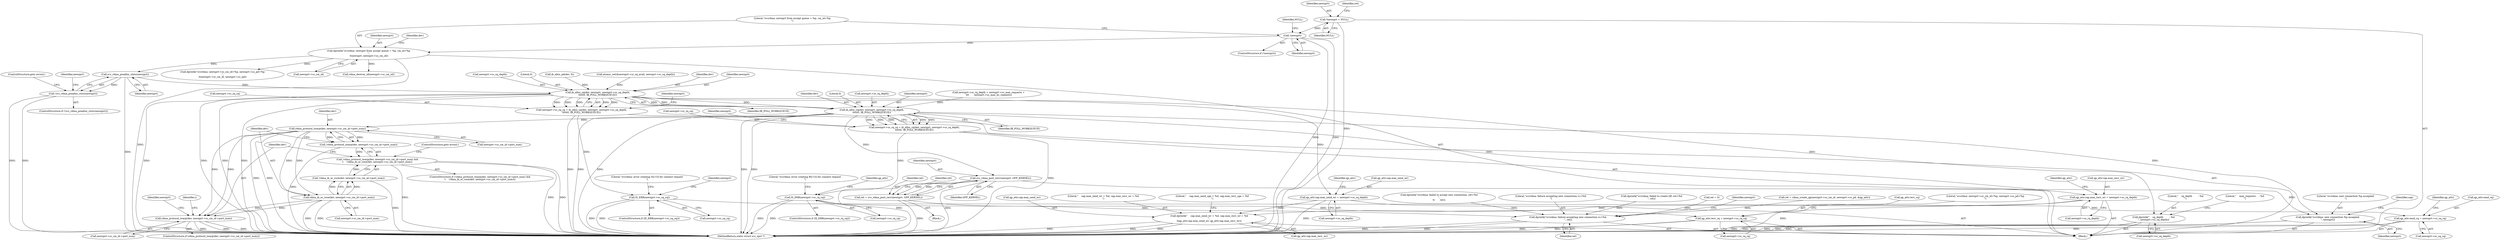 digraph "0_linux_c70422f760c120480fee4de6c38804c72aa26bc1_44@API" {
"1000292" [label="(Call,svc_rdma_prealloc_ctxts(newxprt))"];
"1000178" [label="(Call,dprintk(\"svcrdma: newxprt from accept queue = %p, cm_id=%p\n\",\n \t\tnewxprt, newxprt->sc_cm_id))"];
"1000174" [label="(Call,!newxprt)"];
"1000116" [label="(Call,*newxprt = NULL)"];
"1000291" [label="(Call,!svc_rdma_prealloc_ctxts(newxprt))"];
"1000339" [label="(Call,ib_alloc_cq(dev, newxprt, newxprt->sc_sq_depth,\n\t\t\t\t\t0, IB_POLL_WORKQUEUE))"];
"1000335" [label="(Call,newxprt->sc_sq_cq = ib_alloc_cq(dev, newxprt, newxprt->sc_sq_depth,\n\t\t\t\t\t0, IB_POLL_WORKQUEUE))"];
"1000348" [label="(Call,IS_ERR(newxprt->sc_sq_cq))"];
"1000460" [label="(Call,qp_attr.send_cq = newxprt->sc_sq_cq)"];
"1000360" [label="(Call,ib_alloc_cq(dev, newxprt, newxprt->sc_rq_depth,\n\t\t\t\t\t0, IB_POLL_WORKQUEUE))"];
"1000356" [label="(Call,newxprt->sc_rq_cq = ib_alloc_cq(dev, newxprt, newxprt->sc_rq_depth,\n\t\t\t\t\t0, IB_POLL_WORKQUEUE))"];
"1000369" [label="(Call,IS_ERR(newxprt->sc_rq_cq))"];
"1000467" [label="(Call,qp_attr.recv_cq = newxprt->sc_rq_cq)"];
"1000423" [label="(Call,qp_attr.cap.max_recv_wr = newxprt->sc_rq_depth)"];
"1000482" [label="(Call,dprintk(\"    cap.max_send_wr = %d, cap.max_recv_wr = %d\n\",\n\t\tqp_attr.cap.max_send_wr, qp_attr.cap.max_recv_wr))"];
"1000575" [label="(Call,rdma_protocol_iwarp(dev, newxprt->sc_cm_id->port_num))"];
"1000574" [label="(Call,!rdma_protocol_iwarp(dev, newxprt->sc_cm_id->port_num))"];
"1000573" [label="(Call,!rdma_protocol_iwarp(dev, newxprt->sc_cm_id->port_num) &&\n\t    !rdma_ib_or_roce(dev, newxprt->sc_cm_id->port_num))"];
"1000583" [label="(Call,rdma_ib_or_roce(dev, newxprt->sc_cm_id->port_num))"];
"1000582" [label="(Call,!rdma_ib_or_roce(dev, newxprt->sc_cm_id->port_num))"];
"1000592" [label="(Call,rdma_protocol_iwarp(dev, newxprt->sc_cm_id->port_num))"];
"1000618" [label="(Call,svc_rdma_post_recv(newxprt, GFP_KERNEL))"];
"1000616" [label="(Call,ret = svc_rdma_post_recv(newxprt, GFP_KERNEL))"];
"1000784" [label="(Call,dprintk(\"svcrdma: failure accepting new connection rc=%d.\n\", ret))"];
"1000712" [label="(Call,dprintk(\"svcrdma: new connection %p accepted:\n\", newxprt))"];
"1000414" [label="(Call,qp_attr.cap.max_send_wr = newxprt->sc_sq_depth)"];
"1000763" [label="(Call,dprintk(\"    sq_depth        : %d\n\", newxprt->sc_sq_depth))"];
"1000584" [label="(Identifier,dev)"];
"1000264" [label="(Call,newxprt->sc_rq_depth = newxprt->sc_max_requests +\n \t\t\t       newxprt->sc_max_bc_requests)"];
"1000336" [label="(Call,newxprt->sc_sq_cq)"];
"1000484" [label="(Call,qp_attr.cap.max_send_wr)"];
"1000520" [label="(Call,dprintk(\"svcrdma: failed to create QP, ret=%d\n\", ret))"];
"1000585" [label="(Call,newxprt->sc_cm_id->port_num)"];
"1000293" [label="(Identifier,newxprt)"];
"1000339" [label="(Call,ib_alloc_cq(dev, newxprt, newxprt->sc_sq_depth,\n\t\t\t\t\t0, IB_POLL_WORKQUEUE))"];
"1000615" [label="(Block,)"];
"1000358" [label="(Identifier,newxprt)"];
"1000435" [label="(Identifier,qp_attr)"];
"1000371" [label="(Identifier,newxprt)"];
"1000346" [label="(Identifier,IB_POLL_WORKQUEUE)"];
"1000126" [label="(Call,ret = 0)"];
"1000469" [label="(Identifier,qp_attr)"];
"1000174" [label="(Call,!newxprt)"];
"1000582" [label="(Call,!rdma_ib_or_roce(dev, newxprt->sc_cm_id->port_num))"];
"1000575" [label="(Call,rdma_protocol_iwarp(dev, newxprt->sc_cm_id->port_num))"];
"1000786" [label="(Identifier,ret)"];
"1000177" [label="(Identifier,NULL)"];
"1000342" [label="(Call,newxprt->sc_sq_depth)"];
"1000361" [label="(Identifier,dev)"];
"1000483" [label="(Literal,\"    cap.max_send_wr = %d, cap.max_recv_wr = %d\n\")"];
"1000489" [label="(Call,qp_attr.cap.max_recv_wr)"];
"1000179" [label="(Literal,\"svcrdma: newxprt from accept queue = %p, cm_id=%p\n\")"];
"1000590" [label="(ControlStructure,goto errout;)"];
"1000290" [label="(ControlStructure,if (!svc_rdma_prealloc_ctxts(newxprt)))"];
"1000460" [label="(Call,qp_attr.send_cq = newxprt->sc_sq_cq)"];
"1000601" [label="(Identifier,newxprt)"];
"1000357" [label="(Call,newxprt->sc_rq_cq)"];
"1000369" [label="(Call,IS_ERR(newxprt->sc_rq_cq))"];
"1000291" [label="(Call,!svc_rdma_prealloc_ctxts(newxprt))"];
"1000118" [label="(Identifier,NULL)"];
"1000297" [label="(Identifier,newxprt)"];
"1000790" [label="(Identifier,newxprt)"];
"1000784" [label="(Call,dprintk(\"svcrdma: failure accepting new connection rc=%d.\n\", ret))"];
"1000713" [label="(Literal,\"svcrdma: new connection %p accepted:\n\")"];
"1000294" [label="(ControlStructure,goto errout;)"];
"1000368" [label="(ControlStructure,if (IS_ERR(newxprt->sc_rq_cq)))"];
"1000345" [label="(Literal,0)"];
"1000467" [label="(Call,qp_attr.recv_cq = newxprt->sc_rq_cq)"];
"1000366" [label="(Literal,0)"];
"1000173" [label="(ControlStructure,if (!newxprt))"];
"1000471" [label="(Call,newxprt->sc_rq_cq)"];
"1000354" [label="(Literal,\"svcrdma: error creating SQ CQ for connect request\n\")"];
"1000370" [label="(Call,newxprt->sc_rq_cq)"];
"1000116" [label="(Call,*newxprt = NULL)"];
"1000714" [label="(Identifier,newxprt)"];
"1000577" [label="(Call,newxprt->sc_cm_id->port_num)"];
"1000367" [label="(Identifier,IB_POLL_WORKQUEUE)"];
"1000464" [label="(Call,newxprt->sc_sq_cq)"];
"1000335" [label="(Call,newxprt->sc_sq_cq = ib_alloc_cq(dev, newxprt, newxprt->sc_sq_depth,\n\t\t\t\t\t0, IB_POLL_WORKQUEUE))"];
"1000572" [label="(ControlStructure,if (!rdma_protocol_iwarp(dev, newxprt->sc_cm_id->port_num) &&\n\t    !rdma_ib_or_roce(dev, newxprt->sc_cm_id->port_num)))"];
"1000350" [label="(Identifier,newxprt)"];
"1000594" [label="(Call,newxprt->sc_cm_id->port_num)"];
"1000113" [label="(Block,)"];
"1000426" [label="(Identifier,qp_attr)"];
"1000323" [label="(Call,ib_alloc_pd(dev, 0))"];
"1000468" [label="(Call,qp_attr.recv_cq)"];
"1000282" [label="(Call,atomic_set(&newxprt->sc_sq_avail, newxprt->sc_sq_depth))"];
"1000591" [label="(ControlStructure,if (rdma_protocol_iwarp(dev, newxprt->sc_cm_id->port_num)))"];
"1000423" [label="(Call,qp_attr.cap.max_recv_wr = newxprt->sc_rq_depth)"];
"1000379" [label="(Identifier,qp_attr)"];
"1000616" [label="(Call,ret = svc_rdma_post_recv(newxprt, GFP_KERNEL))"];
"1000363" [label="(Call,newxprt->sc_rq_depth)"];
"1000420" [label="(Call,newxprt->sc_sq_depth)"];
"1000606" [label="(Identifier,i)"];
"1000618" [label="(Call,svc_rdma_post_recv(newxprt, GFP_KERNEL))"];
"1000576" [label="(Identifier,dev)"];
"1000414" [label="(Call,qp_attr.cap.max_send_wr = newxprt->sc_sq_depth)"];
"1000292" [label="(Call,svc_rdma_prealloc_ctxts(newxprt))"];
"1000117" [label="(Identifier,newxprt)"];
"1000617" [label="(Identifier,ret)"];
"1000475" [label="(Literal,\"svcrdma: newxprt->sc_cm_id=%p, newxprt->sc_pd=%p\n\")"];
"1000340" [label="(Identifier,dev)"];
"1000474" [label="(Call,dprintk(\"svcrdma: newxprt->sc_cm_id=%p, newxprt->sc_pd=%p\n\",\n\t\tnewxprt->sc_cm_id, newxprt->sc_pd))"];
"1000506" [label="(Call,ret = rdma_create_qp(newxprt->sc_cm_id, newxprt->sc_pd, &qp_attr))"];
"1000817" [label="(MethodReturn,static struct svc_xprt *)"];
"1000592" [label="(Call,rdma_protocol_iwarp(dev, newxprt->sc_cm_id->port_num))"];
"1000348" [label="(Call,IS_ERR(newxprt->sc_sq_cq))"];
"1000127" [label="(Identifier,ret)"];
"1000765" [label="(Call,newxprt->sc_sq_depth)"];
"1000708" [label="(Call,dprintk(\"svcrdma: failed to accept new connection, ret=%d\n\",\n\t\t       ret))"];
"1000360" [label="(Call,ib_alloc_cq(dev, newxprt, newxprt->sc_rq_depth,\n\t\t\t\t\t0, IB_POLL_WORKQUEUE))"];
"1000622" [label="(Identifier,ret)"];
"1000347" [label="(ControlStructure,if (IS_ERR(newxprt->sc_sq_cq)))"];
"1000362" [label="(Identifier,newxprt)"];
"1000424" [label="(Call,qp_attr.cap.max_recv_wr)"];
"1000573" [label="(Call,!rdma_protocol_iwarp(dev, newxprt->sc_cm_id->port_num) &&\n\t    !rdma_ib_or_roce(dev, newxprt->sc_cm_id->port_num))"];
"1000341" [label="(Identifier,newxprt)"];
"1000175" [label="(Identifier,newxprt)"];
"1000764" [label="(Literal,\"    sq_depth        : %d\n\")"];
"1000482" [label="(Call,dprintk(\"    cap.max_send_wr = %d, cap.max_recv_wr = %d\n\",\n\t\tqp_attr.cap.max_send_wr, qp_attr.cap.max_recv_wr))"];
"1000495" [label="(Literal,\"    cap.max_send_sge = %d, cap.max_recv_sge = %d\n\")"];
"1000349" [label="(Call,newxprt->sc_sq_cq)"];
"1000619" [label="(Identifier,newxprt)"];
"1000356" [label="(Call,newxprt->sc_rq_cq = ib_alloc_cq(dev, newxprt, newxprt->sc_rq_depth,\n\t\t\t\t\t0, IB_POLL_WORKQUEUE))"];
"1000769" [label="(Literal,\"    max_requests    : %d\n\")"];
"1000712" [label="(Call,dprintk(\"svcrdma: new connection %p accepted:\n\", newxprt))"];
"1000180" [label="(Identifier,newxprt)"];
"1000461" [label="(Call,qp_attr.send_cq)"];
"1000583" [label="(Call,rdma_ib_or_roce(dev, newxprt->sc_cm_id->port_num))"];
"1000620" [label="(Identifier,GFP_KERNEL)"];
"1000785" [label="(Literal,\"svcrdma: failure accepting new connection rc=%d.\n\")"];
"1000593" [label="(Identifier,dev)"];
"1000806" [label="(Call,rdma_destroy_id(newxprt->sc_cm_id))"];
"1000574" [label="(Call,!rdma_protocol_iwarp(dev, newxprt->sc_cm_id->port_num))"];
"1000185" [label="(Identifier,dev)"];
"1000763" [label="(Call,dprintk(\"    sq_depth        : %d\n\", newxprt->sc_sq_depth))"];
"1000181" [label="(Call,newxprt->sc_cm_id)"];
"1000429" [label="(Call,newxprt->sc_rq_depth)"];
"1000415" [label="(Call,qp_attr.cap.max_send_wr)"];
"1000178" [label="(Call,dprintk(\"svcrdma: newxprt from accept queue = %p, cm_id=%p\n\",\n \t\tnewxprt, newxprt->sc_cm_id))"];
"1000375" [label="(Literal,\"svcrdma: error creating RQ CQ for connect request\n\")"];
"1000716" [label="(Identifier,sap)"];
"1000292" -> "1000291"  [label="AST: "];
"1000292" -> "1000293"  [label="CFG: "];
"1000293" -> "1000292"  [label="AST: "];
"1000291" -> "1000292"  [label="CFG: "];
"1000292" -> "1000817"  [label="DDG: "];
"1000292" -> "1000291"  [label="DDG: "];
"1000178" -> "1000292"  [label="DDG: "];
"1000292" -> "1000339"  [label="DDG: "];
"1000178" -> "1000113"  [label="AST: "];
"1000178" -> "1000181"  [label="CFG: "];
"1000179" -> "1000178"  [label="AST: "];
"1000180" -> "1000178"  [label="AST: "];
"1000181" -> "1000178"  [label="AST: "];
"1000185" -> "1000178"  [label="CFG: "];
"1000178" -> "1000817"  [label="DDG: "];
"1000174" -> "1000178"  [label="DDG: "];
"1000178" -> "1000474"  [label="DDG: "];
"1000178" -> "1000806"  [label="DDG: "];
"1000174" -> "1000173"  [label="AST: "];
"1000174" -> "1000175"  [label="CFG: "];
"1000175" -> "1000174"  [label="AST: "];
"1000177" -> "1000174"  [label="CFG: "];
"1000179" -> "1000174"  [label="CFG: "];
"1000174" -> "1000817"  [label="DDG: "];
"1000174" -> "1000817"  [label="DDG: "];
"1000116" -> "1000174"  [label="DDG: "];
"1000116" -> "1000113"  [label="AST: "];
"1000116" -> "1000118"  [label="CFG: "];
"1000117" -> "1000116"  [label="AST: "];
"1000118" -> "1000116"  [label="AST: "];
"1000127" -> "1000116"  [label="CFG: "];
"1000116" -> "1000817"  [label="DDG: "];
"1000291" -> "1000290"  [label="AST: "];
"1000294" -> "1000291"  [label="CFG: "];
"1000297" -> "1000291"  [label="CFG: "];
"1000291" -> "1000817"  [label="DDG: "];
"1000291" -> "1000817"  [label="DDG: "];
"1000339" -> "1000335"  [label="AST: "];
"1000339" -> "1000346"  [label="CFG: "];
"1000340" -> "1000339"  [label="AST: "];
"1000341" -> "1000339"  [label="AST: "];
"1000342" -> "1000339"  [label="AST: "];
"1000345" -> "1000339"  [label="AST: "];
"1000346" -> "1000339"  [label="AST: "];
"1000335" -> "1000339"  [label="CFG: "];
"1000339" -> "1000817"  [label="DDG: "];
"1000339" -> "1000817"  [label="DDG: "];
"1000339" -> "1000817"  [label="DDG: "];
"1000339" -> "1000817"  [label="DDG: "];
"1000339" -> "1000335"  [label="DDG: "];
"1000339" -> "1000335"  [label="DDG: "];
"1000339" -> "1000335"  [label="DDG: "];
"1000339" -> "1000335"  [label="DDG: "];
"1000339" -> "1000335"  [label="DDG: "];
"1000323" -> "1000339"  [label="DDG: "];
"1000282" -> "1000339"  [label="DDG: "];
"1000339" -> "1000360"  [label="DDG: "];
"1000339" -> "1000360"  [label="DDG: "];
"1000339" -> "1000360"  [label="DDG: "];
"1000339" -> "1000414"  [label="DDG: "];
"1000339" -> "1000763"  [label="DDG: "];
"1000335" -> "1000113"  [label="AST: "];
"1000336" -> "1000335"  [label="AST: "];
"1000350" -> "1000335"  [label="CFG: "];
"1000335" -> "1000817"  [label="DDG: "];
"1000335" -> "1000348"  [label="DDG: "];
"1000348" -> "1000347"  [label="AST: "];
"1000348" -> "1000349"  [label="CFG: "];
"1000349" -> "1000348"  [label="AST: "];
"1000354" -> "1000348"  [label="CFG: "];
"1000358" -> "1000348"  [label="CFG: "];
"1000348" -> "1000817"  [label="DDG: "];
"1000348" -> "1000817"  [label="DDG: "];
"1000348" -> "1000460"  [label="DDG: "];
"1000460" -> "1000113"  [label="AST: "];
"1000460" -> "1000464"  [label="CFG: "];
"1000461" -> "1000460"  [label="AST: "];
"1000464" -> "1000460"  [label="AST: "];
"1000469" -> "1000460"  [label="CFG: "];
"1000460" -> "1000817"  [label="DDG: "];
"1000460" -> "1000817"  [label="DDG: "];
"1000360" -> "1000356"  [label="AST: "];
"1000360" -> "1000367"  [label="CFG: "];
"1000361" -> "1000360"  [label="AST: "];
"1000362" -> "1000360"  [label="AST: "];
"1000363" -> "1000360"  [label="AST: "];
"1000366" -> "1000360"  [label="AST: "];
"1000367" -> "1000360"  [label="AST: "];
"1000356" -> "1000360"  [label="CFG: "];
"1000360" -> "1000817"  [label="DDG: "];
"1000360" -> "1000817"  [label="DDG: "];
"1000360" -> "1000817"  [label="DDG: "];
"1000360" -> "1000817"  [label="DDG: "];
"1000360" -> "1000356"  [label="DDG: "];
"1000360" -> "1000356"  [label="DDG: "];
"1000360" -> "1000356"  [label="DDG: "];
"1000360" -> "1000356"  [label="DDG: "];
"1000360" -> "1000356"  [label="DDG: "];
"1000264" -> "1000360"  [label="DDG: "];
"1000360" -> "1000423"  [label="DDG: "];
"1000360" -> "1000575"  [label="DDG: "];
"1000360" -> "1000618"  [label="DDG: "];
"1000360" -> "1000712"  [label="DDG: "];
"1000356" -> "1000113"  [label="AST: "];
"1000357" -> "1000356"  [label="AST: "];
"1000371" -> "1000356"  [label="CFG: "];
"1000356" -> "1000817"  [label="DDG: "];
"1000356" -> "1000369"  [label="DDG: "];
"1000369" -> "1000368"  [label="AST: "];
"1000369" -> "1000370"  [label="CFG: "];
"1000370" -> "1000369"  [label="AST: "];
"1000375" -> "1000369"  [label="CFG: "];
"1000379" -> "1000369"  [label="CFG: "];
"1000369" -> "1000817"  [label="DDG: "];
"1000369" -> "1000817"  [label="DDG: "];
"1000369" -> "1000467"  [label="DDG: "];
"1000467" -> "1000113"  [label="AST: "];
"1000467" -> "1000471"  [label="CFG: "];
"1000468" -> "1000467"  [label="AST: "];
"1000471" -> "1000467"  [label="AST: "];
"1000475" -> "1000467"  [label="CFG: "];
"1000467" -> "1000817"  [label="DDG: "];
"1000467" -> "1000817"  [label="DDG: "];
"1000423" -> "1000113"  [label="AST: "];
"1000423" -> "1000429"  [label="CFG: "];
"1000424" -> "1000423"  [label="AST: "];
"1000429" -> "1000423"  [label="AST: "];
"1000435" -> "1000423"  [label="CFG: "];
"1000423" -> "1000817"  [label="DDG: "];
"1000423" -> "1000482"  [label="DDG: "];
"1000482" -> "1000113"  [label="AST: "];
"1000482" -> "1000489"  [label="CFG: "];
"1000483" -> "1000482"  [label="AST: "];
"1000484" -> "1000482"  [label="AST: "];
"1000489" -> "1000482"  [label="AST: "];
"1000495" -> "1000482"  [label="CFG: "];
"1000482" -> "1000817"  [label="DDG: "];
"1000482" -> "1000817"  [label="DDG: "];
"1000482" -> "1000817"  [label="DDG: "];
"1000414" -> "1000482"  [label="DDG: "];
"1000575" -> "1000574"  [label="AST: "];
"1000575" -> "1000577"  [label="CFG: "];
"1000576" -> "1000575"  [label="AST: "];
"1000577" -> "1000575"  [label="AST: "];
"1000574" -> "1000575"  [label="CFG: "];
"1000575" -> "1000817"  [label="DDG: "];
"1000575" -> "1000817"  [label="DDG: "];
"1000575" -> "1000574"  [label="DDG: "];
"1000575" -> "1000574"  [label="DDG: "];
"1000575" -> "1000583"  [label="DDG: "];
"1000575" -> "1000583"  [label="DDG: "];
"1000575" -> "1000592"  [label="DDG: "];
"1000575" -> "1000592"  [label="DDG: "];
"1000574" -> "1000573"  [label="AST: "];
"1000584" -> "1000574"  [label="CFG: "];
"1000573" -> "1000574"  [label="CFG: "];
"1000574" -> "1000817"  [label="DDG: "];
"1000574" -> "1000573"  [label="DDG: "];
"1000573" -> "1000572"  [label="AST: "];
"1000573" -> "1000582"  [label="CFG: "];
"1000582" -> "1000573"  [label="AST: "];
"1000590" -> "1000573"  [label="CFG: "];
"1000593" -> "1000573"  [label="CFG: "];
"1000573" -> "1000817"  [label="DDG: "];
"1000573" -> "1000817"  [label="DDG: "];
"1000573" -> "1000817"  [label="DDG: "];
"1000582" -> "1000573"  [label="DDG: "];
"1000583" -> "1000582"  [label="AST: "];
"1000583" -> "1000585"  [label="CFG: "];
"1000584" -> "1000583"  [label="AST: "];
"1000585" -> "1000583"  [label="AST: "];
"1000582" -> "1000583"  [label="CFG: "];
"1000583" -> "1000817"  [label="DDG: "];
"1000583" -> "1000817"  [label="DDG: "];
"1000583" -> "1000582"  [label="DDG: "];
"1000583" -> "1000582"  [label="DDG: "];
"1000583" -> "1000592"  [label="DDG: "];
"1000583" -> "1000592"  [label="DDG: "];
"1000582" -> "1000817"  [label="DDG: "];
"1000592" -> "1000591"  [label="AST: "];
"1000592" -> "1000594"  [label="CFG: "];
"1000593" -> "1000592"  [label="AST: "];
"1000594" -> "1000592"  [label="AST: "];
"1000601" -> "1000592"  [label="CFG: "];
"1000606" -> "1000592"  [label="CFG: "];
"1000592" -> "1000817"  [label="DDG: "];
"1000592" -> "1000817"  [label="DDG: "];
"1000592" -> "1000817"  [label="DDG: "];
"1000618" -> "1000616"  [label="AST: "];
"1000618" -> "1000620"  [label="CFG: "];
"1000619" -> "1000618"  [label="AST: "];
"1000620" -> "1000618"  [label="AST: "];
"1000616" -> "1000618"  [label="CFG: "];
"1000618" -> "1000817"  [label="DDG: "];
"1000618" -> "1000817"  [label="DDG: "];
"1000618" -> "1000616"  [label="DDG: "];
"1000618" -> "1000616"  [label="DDG: "];
"1000618" -> "1000712"  [label="DDG: "];
"1000616" -> "1000615"  [label="AST: "];
"1000617" -> "1000616"  [label="AST: "];
"1000622" -> "1000616"  [label="CFG: "];
"1000616" -> "1000817"  [label="DDG: "];
"1000616" -> "1000784"  [label="DDG: "];
"1000784" -> "1000113"  [label="AST: "];
"1000784" -> "1000786"  [label="CFG: "];
"1000785" -> "1000784"  [label="AST: "];
"1000786" -> "1000784"  [label="AST: "];
"1000790" -> "1000784"  [label="CFG: "];
"1000784" -> "1000817"  [label="DDG: "];
"1000784" -> "1000817"  [label="DDG: "];
"1000506" -> "1000784"  [label="DDG: "];
"1000708" -> "1000784"  [label="DDG: "];
"1000126" -> "1000784"  [label="DDG: "];
"1000520" -> "1000784"  [label="DDG: "];
"1000712" -> "1000113"  [label="AST: "];
"1000712" -> "1000714"  [label="CFG: "];
"1000713" -> "1000712"  [label="AST: "];
"1000714" -> "1000712"  [label="AST: "];
"1000716" -> "1000712"  [label="CFG: "];
"1000712" -> "1000817"  [label="DDG: "];
"1000712" -> "1000817"  [label="DDG: "];
"1000414" -> "1000113"  [label="AST: "];
"1000414" -> "1000420"  [label="CFG: "];
"1000415" -> "1000414"  [label="AST: "];
"1000420" -> "1000414"  [label="AST: "];
"1000426" -> "1000414"  [label="CFG: "];
"1000414" -> "1000817"  [label="DDG: "];
"1000763" -> "1000113"  [label="AST: "];
"1000763" -> "1000765"  [label="CFG: "];
"1000764" -> "1000763"  [label="AST: "];
"1000765" -> "1000763"  [label="AST: "];
"1000769" -> "1000763"  [label="CFG: "];
"1000763" -> "1000817"  [label="DDG: "];
"1000763" -> "1000817"  [label="DDG: "];
}
